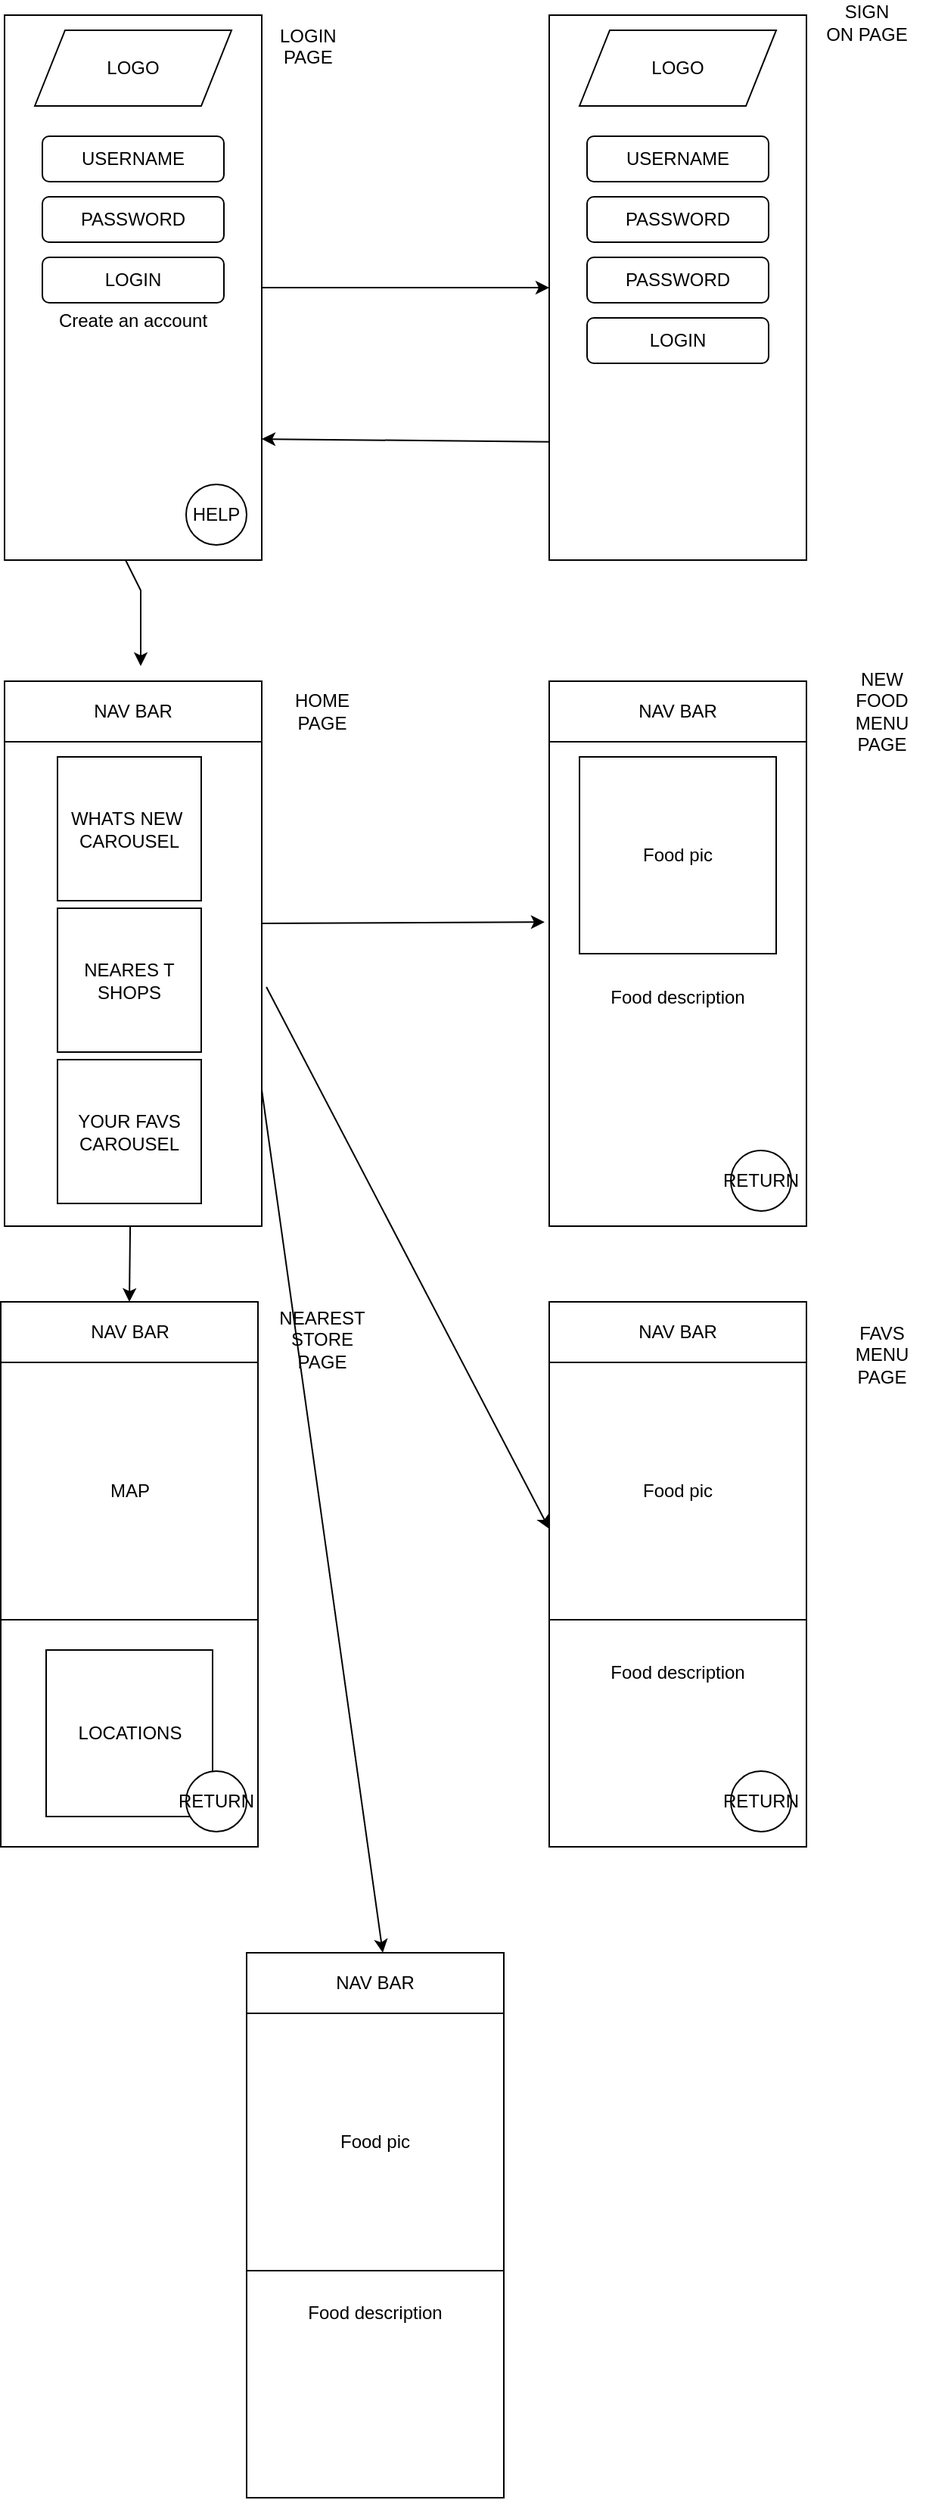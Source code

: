 <mxfile version="15.9.3" type="device"><diagram id="HLY0LiJgCa8mky4BqnFb" name="Page-1"><mxGraphModel dx="1422" dy="794" grid="1" gridSize="10" guides="1" tooltips="1" connect="1" arrows="1" fold="1" page="1" pageScale="1" pageWidth="827" pageHeight="1169" math="0" shadow="0"><root><mxCell id="0"/><mxCell id="1" parent="0"/><mxCell id="S4G3TTTOLY_CkWoqPeZX-1" value="&lt;br&gt;&lt;br&gt;&lt;br&gt;Create an account" style="whiteSpace=wrap;html=1;" vertex="1" parent="1"><mxGeometry x="40" y="40" width="170" height="360" as="geometry"/></mxCell><mxCell id="S4G3TTTOLY_CkWoqPeZX-4" value="USERNAME" style="rounded=1;whiteSpace=wrap;html=1;" vertex="1" parent="1"><mxGeometry x="65" y="120" width="120" height="30" as="geometry"/></mxCell><mxCell id="S4G3TTTOLY_CkWoqPeZX-6" value="PASSWORD" style="rounded=1;whiteSpace=wrap;html=1;" vertex="1" parent="1"><mxGeometry x="65" y="160" width="120" height="30" as="geometry"/></mxCell><mxCell id="S4G3TTTOLY_CkWoqPeZX-8" value="HELP" style="ellipse;whiteSpace=wrap;html=1;aspect=fixed;" vertex="1" parent="1"><mxGeometry x="160" y="350" width="40" height="40" as="geometry"/></mxCell><mxCell id="S4G3TTTOLY_CkWoqPeZX-9" value="LOGIN" style="rounded=1;whiteSpace=wrap;html=1;" vertex="1" parent="1"><mxGeometry x="65" y="200" width="120" height="30" as="geometry"/></mxCell><mxCell id="S4G3TTTOLY_CkWoqPeZX-10" value="" style="endArrow=classic;html=1;rounded=0;exitX=1;exitY=0.5;exitDx=0;exitDy=0;" edge="1" parent="1" source="S4G3TTTOLY_CkWoqPeZX-1"><mxGeometry width="50" height="50" relative="1" as="geometry"><mxPoint x="380" y="270" as="sourcePoint"/><mxPoint x="400" y="220" as="targetPoint"/></mxGeometry></mxCell><mxCell id="S4G3TTTOLY_CkWoqPeZX-11" value="" style="whiteSpace=wrap;html=1;" vertex="1" parent="1"><mxGeometry x="400" y="40" width="170" height="360" as="geometry"/></mxCell><mxCell id="S4G3TTTOLY_CkWoqPeZX-12" value="USERNAME" style="rounded=1;whiteSpace=wrap;html=1;" vertex="1" parent="1"><mxGeometry x="425" y="120" width="120" height="30" as="geometry"/></mxCell><mxCell id="S4G3TTTOLY_CkWoqPeZX-13" value="PASSWORD" style="rounded=1;whiteSpace=wrap;html=1;" vertex="1" parent="1"><mxGeometry x="425" y="160" width="120" height="30" as="geometry"/></mxCell><mxCell id="S4G3TTTOLY_CkWoqPeZX-14" value="PASSWORD" style="rounded=1;whiteSpace=wrap;html=1;" vertex="1" parent="1"><mxGeometry x="425" y="200" width="120" height="30" as="geometry"/></mxCell><mxCell id="S4G3TTTOLY_CkWoqPeZX-15" value="LOGIN" style="rounded=1;whiteSpace=wrap;html=1;" vertex="1" parent="1"><mxGeometry x="425" y="240" width="120" height="30" as="geometry"/></mxCell><mxCell id="S4G3TTTOLY_CkWoqPeZX-16" value="LOGO" style="shape=parallelogram;perimeter=parallelogramPerimeter;whiteSpace=wrap;html=1;fixedSize=1;" vertex="1" parent="1"><mxGeometry x="60" y="50" width="130" height="50" as="geometry"/></mxCell><mxCell id="S4G3TTTOLY_CkWoqPeZX-17" value="LOGO" style="shape=parallelogram;perimeter=parallelogramPerimeter;whiteSpace=wrap;html=1;fixedSize=1;" vertex="1" parent="1"><mxGeometry x="420" y="50" width="130" height="50" as="geometry"/></mxCell><mxCell id="S4G3TTTOLY_CkWoqPeZX-18" value="" style="whiteSpace=wrap;html=1;" vertex="1" parent="1"><mxGeometry x="40" y="480" width="170" height="360" as="geometry"/></mxCell><mxCell id="S4G3TTTOLY_CkWoqPeZX-19" value="" style="endArrow=classic;html=1;rounded=0;exitX=0;exitY=0.783;exitDx=0;exitDy=0;exitPerimeter=0;" edge="1" parent="1" source="S4G3TTTOLY_CkWoqPeZX-11"><mxGeometry width="50" height="50" relative="1" as="geometry"><mxPoint x="390" y="320" as="sourcePoint"/><mxPoint x="210" y="320" as="targetPoint"/></mxGeometry></mxCell><mxCell id="S4G3TTTOLY_CkWoqPeZX-20" value="" style="endArrow=classic;html=1;rounded=0;" edge="1" parent="1"><mxGeometry width="50" height="50" relative="1" as="geometry"><mxPoint x="120" y="400" as="sourcePoint"/><mxPoint x="130" y="470" as="targetPoint"/><Array as="points"><mxPoint x="130" y="420"/></Array></mxGeometry></mxCell><mxCell id="S4G3TTTOLY_CkWoqPeZX-21" value="WHATS NEW&amp;nbsp;&lt;br&gt;CAROUSEL&lt;br&gt;" style="whiteSpace=wrap;html=1;aspect=fixed;" vertex="1" parent="1"><mxGeometry x="75" y="530" width="95" height="95" as="geometry"/></mxCell><mxCell id="S4G3TTTOLY_CkWoqPeZX-22" value="NAV BAR" style="rounded=0;whiteSpace=wrap;html=1;" vertex="1" parent="1"><mxGeometry x="40" y="480" width="170" height="40" as="geometry"/></mxCell><mxCell id="S4G3TTTOLY_CkWoqPeZX-24" value="NEARES T SHOPS" style="whiteSpace=wrap;html=1;aspect=fixed;" vertex="1" parent="1"><mxGeometry x="75" y="630" width="95" height="95" as="geometry"/></mxCell><mxCell id="S4G3TTTOLY_CkWoqPeZX-25" value="YOUR FAVS&lt;br&gt;CAROUSEL" style="whiteSpace=wrap;html=1;aspect=fixed;" vertex="1" parent="1"><mxGeometry x="75" y="730" width="95" height="95" as="geometry"/></mxCell><mxCell id="S4G3TTTOLY_CkWoqPeZX-26" value="&lt;br&gt;&lt;br&gt;&lt;br&gt;&lt;br&gt;Food description" style="whiteSpace=wrap;html=1;" vertex="1" parent="1"><mxGeometry x="400" y="480" width="170" height="360" as="geometry"/></mxCell><mxCell id="S4G3TTTOLY_CkWoqPeZX-27" value="" style="endArrow=classic;html=1;rounded=0;entryX=-0.018;entryY=0.442;entryDx=0;entryDy=0;entryPerimeter=0;" edge="1" parent="1" target="S4G3TTTOLY_CkWoqPeZX-26"><mxGeometry width="50" height="50" relative="1" as="geometry"><mxPoint x="210" y="640" as="sourcePoint"/><mxPoint x="260" y="590" as="targetPoint"/></mxGeometry></mxCell><mxCell id="S4G3TTTOLY_CkWoqPeZX-28" value="NAV BAR" style="rounded=0;whiteSpace=wrap;html=1;" vertex="1" parent="1"><mxGeometry x="400" y="480" width="170" height="40" as="geometry"/></mxCell><mxCell id="S4G3TTTOLY_CkWoqPeZX-29" value="Food pic" style="whiteSpace=wrap;html=1;aspect=fixed;" vertex="1" parent="1"><mxGeometry x="420" y="530" width="130" height="130" as="geometry"/></mxCell><mxCell id="S4G3TTTOLY_CkWoqPeZX-30" value="RETURN" style="ellipse;whiteSpace=wrap;html=1;aspect=fixed;" vertex="1" parent="1"><mxGeometry x="520" y="790" width="40" height="40" as="geometry"/></mxCell><mxCell id="S4G3TTTOLY_CkWoqPeZX-31" value="NEW FOOD&lt;br&gt;MENU PAGE" style="text;html=1;strokeColor=none;fillColor=none;align=center;verticalAlign=middle;whiteSpace=wrap;rounded=0;" vertex="1" parent="1"><mxGeometry x="590" y="485" width="60" height="30" as="geometry"/></mxCell><mxCell id="S4G3TTTOLY_CkWoqPeZX-32" value="HOME&lt;br&gt;PAGE" style="text;html=1;strokeColor=none;fillColor=none;align=center;verticalAlign=middle;whiteSpace=wrap;rounded=0;" vertex="1" parent="1"><mxGeometry x="220" y="485" width="60" height="30" as="geometry"/></mxCell><mxCell id="S4G3TTTOLY_CkWoqPeZX-33" value="SIGN&lt;br&gt;ON PAGE" style="text;html=1;strokeColor=none;fillColor=none;align=center;verticalAlign=middle;whiteSpace=wrap;rounded=0;" vertex="1" parent="1"><mxGeometry x="580" y="30" width="60" height="30" as="geometry"/></mxCell><mxCell id="S4G3TTTOLY_CkWoqPeZX-35" value="&lt;div style=&quot;text-align: center&quot;&gt;&lt;span&gt;&lt;font face=&quot;helvetica&quot;&gt;LOGIN&lt;/font&gt;&lt;/span&gt;&lt;/div&gt;&lt;div style=&quot;text-align: center&quot;&gt;&lt;span&gt;&lt;font face=&quot;helvetica&quot;&gt;PAGE&lt;/font&gt;&lt;/span&gt;&lt;/div&gt;" style="text;whiteSpace=wrap;html=1;" vertex="1" parent="1"><mxGeometry x="220" y="40" width="60" height="40" as="geometry"/></mxCell><mxCell id="S4G3TTTOLY_CkWoqPeZX-36" value="&lt;br&gt;" style="whiteSpace=wrap;html=1;" vertex="1" parent="1"><mxGeometry x="37.5" y="890" width="170" height="360" as="geometry"/></mxCell><mxCell id="S4G3TTTOLY_CkWoqPeZX-37" value="NAV BAR" style="rounded=0;whiteSpace=wrap;html=1;" vertex="1" parent="1"><mxGeometry x="37.5" y="890" width="170" height="40" as="geometry"/></mxCell><mxCell id="S4G3TTTOLY_CkWoqPeZX-38" value="" style="endArrow=classic;html=1;rounded=0;entryX=0.5;entryY=0;entryDx=0;entryDy=0;" edge="1" parent="1" source="S4G3TTTOLY_CkWoqPeZX-18" target="S4G3TTTOLY_CkWoqPeZX-37"><mxGeometry width="50" height="50" relative="1" as="geometry"><mxPoint x="390" y="810" as="sourcePoint"/><mxPoint x="350" y="770" as="targetPoint"/></mxGeometry></mxCell><mxCell id="S4G3TTTOLY_CkWoqPeZX-40" value="MAP" style="whiteSpace=wrap;html=1;aspect=fixed;" vertex="1" parent="1"><mxGeometry x="37.5" y="930" width="170" height="170" as="geometry"/></mxCell><mxCell id="S4G3TTTOLY_CkWoqPeZX-42" value="LOCATIONS" style="whiteSpace=wrap;html=1;aspect=fixed;" vertex="1" parent="1"><mxGeometry x="67.5" y="1120" width="110" height="110" as="geometry"/></mxCell><mxCell id="S4G3TTTOLY_CkWoqPeZX-43" value="" style="endArrow=classic;html=1;rounded=0;exitX=1.018;exitY=0.561;exitDx=0;exitDy=0;exitPerimeter=0;" edge="1" parent="1" source="S4G3TTTOLY_CkWoqPeZX-18"><mxGeometry width="50" height="50" relative="1" as="geometry"><mxPoint x="210" y="1040" as="sourcePoint"/><mxPoint x="400" y="1040" as="targetPoint"/></mxGeometry></mxCell><mxCell id="S4G3TTTOLY_CkWoqPeZX-44" value="&lt;br&gt;&lt;br&gt;&lt;br&gt;&lt;br&gt;&lt;br&gt;&lt;br&gt;&lt;br&gt;&lt;br&gt;&lt;br&gt;Food description" style="whiteSpace=wrap;html=1;" vertex="1" parent="1"><mxGeometry x="400" y="890" width="170" height="360" as="geometry"/></mxCell><mxCell id="S4G3TTTOLY_CkWoqPeZX-45" value="NAV BAR" style="rounded=0;whiteSpace=wrap;html=1;" vertex="1" parent="1"><mxGeometry x="400" y="890" width="170" height="40" as="geometry"/></mxCell><mxCell id="S4G3TTTOLY_CkWoqPeZX-46" value="NEAREST STORE PAGE" style="text;html=1;strokeColor=none;fillColor=none;align=center;verticalAlign=middle;whiteSpace=wrap;rounded=0;" vertex="1" parent="1"><mxGeometry x="220" y="900" width="60" height="30" as="geometry"/></mxCell><mxCell id="S4G3TTTOLY_CkWoqPeZX-47" value="RETURN" style="ellipse;whiteSpace=wrap;html=1;aspect=fixed;" vertex="1" parent="1"><mxGeometry x="160" y="1200" width="40" height="40" as="geometry"/></mxCell><mxCell id="S4G3TTTOLY_CkWoqPeZX-48" value="FAVS&lt;br&gt;MENU PAGE" style="text;html=1;strokeColor=none;fillColor=none;align=center;verticalAlign=middle;whiteSpace=wrap;rounded=0;" vertex="1" parent="1"><mxGeometry x="590" y="910" width="60" height="30" as="geometry"/></mxCell><mxCell id="S4G3TTTOLY_CkWoqPeZX-49" value="Food pic" style="whiteSpace=wrap;html=1;aspect=fixed;" vertex="1" parent="1"><mxGeometry x="400" y="930" width="170" height="170" as="geometry"/></mxCell><mxCell id="S4G3TTTOLY_CkWoqPeZX-50" value="RETURN" style="ellipse;whiteSpace=wrap;html=1;aspect=fixed;" vertex="1" parent="1"><mxGeometry x="520" y="1200" width="40" height="40" as="geometry"/></mxCell><mxCell id="S4G3TTTOLY_CkWoqPeZX-52" value="" style="endArrow=classic;html=1;rounded=0;exitX=1;exitY=0.75;exitDx=0;exitDy=0;" edge="1" parent="1" source="S4G3TTTOLY_CkWoqPeZX-18"><mxGeometry width="50" height="50" relative="1" as="geometry"><mxPoint x="260" y="1070" as="sourcePoint"/><mxPoint x="290" y="1320" as="targetPoint"/></mxGeometry></mxCell><mxCell id="S4G3TTTOLY_CkWoqPeZX-53" value="&lt;br&gt;&lt;br&gt;&lt;br&gt;&lt;br&gt;&lt;br&gt;&lt;br&gt;&lt;br&gt;&lt;br&gt;Food description" style="whiteSpace=wrap;html=1;" vertex="1" parent="1"><mxGeometry x="200" y="1320" width="170" height="360" as="geometry"/></mxCell><mxCell id="S4G3TTTOLY_CkWoqPeZX-54" value="NAV BAR" style="rounded=0;whiteSpace=wrap;html=1;" vertex="1" parent="1"><mxGeometry x="200" y="1320" width="170" height="40" as="geometry"/></mxCell><mxCell id="S4G3TTTOLY_CkWoqPeZX-55" value="Food pic" style="whiteSpace=wrap;html=1;aspect=fixed;" vertex="1" parent="1"><mxGeometry x="200" y="1360" width="170" height="170" as="geometry"/></mxCell></root></mxGraphModel></diagram></mxfile>